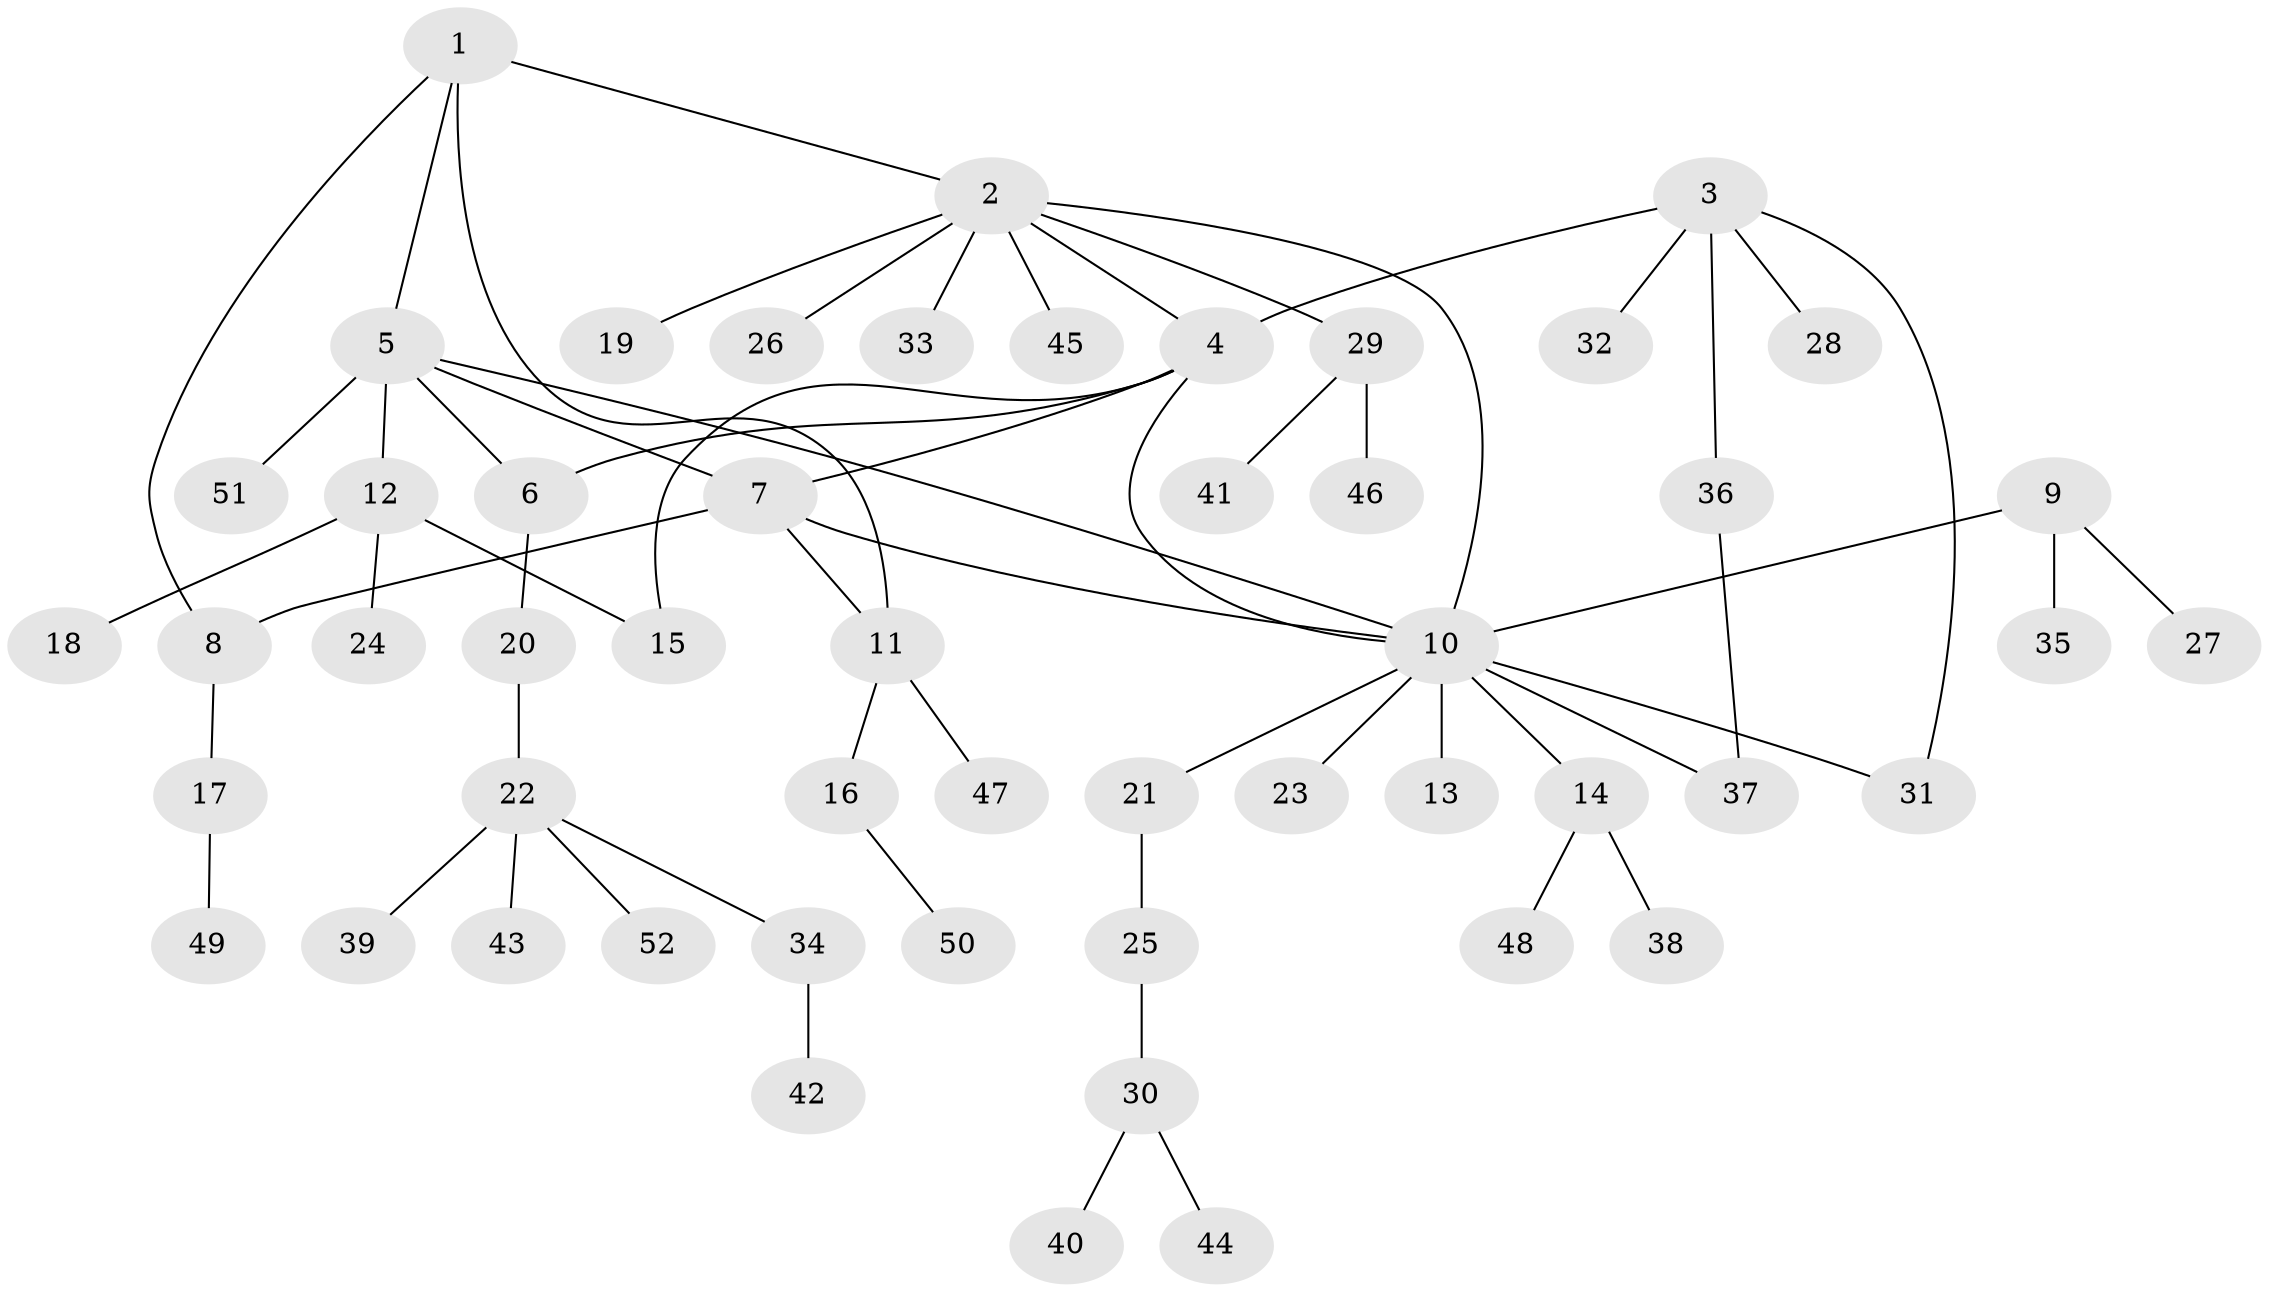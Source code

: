 // Generated by graph-tools (version 1.1) at 2025/26/03/09/25 03:26:36]
// undirected, 52 vertices, 61 edges
graph export_dot {
graph [start="1"]
  node [color=gray90,style=filled];
  1;
  2;
  3;
  4;
  5;
  6;
  7;
  8;
  9;
  10;
  11;
  12;
  13;
  14;
  15;
  16;
  17;
  18;
  19;
  20;
  21;
  22;
  23;
  24;
  25;
  26;
  27;
  28;
  29;
  30;
  31;
  32;
  33;
  34;
  35;
  36;
  37;
  38;
  39;
  40;
  41;
  42;
  43;
  44;
  45;
  46;
  47;
  48;
  49;
  50;
  51;
  52;
  1 -- 2;
  1 -- 5;
  1 -- 8;
  1 -- 11;
  2 -- 4;
  2 -- 10;
  2 -- 19;
  2 -- 26;
  2 -- 29;
  2 -- 33;
  2 -- 45;
  3 -- 4;
  3 -- 28;
  3 -- 31;
  3 -- 32;
  3 -- 36;
  4 -- 6;
  4 -- 7;
  4 -- 10;
  4 -- 15;
  5 -- 6;
  5 -- 7;
  5 -- 10;
  5 -- 12;
  5 -- 51;
  6 -- 20;
  7 -- 8;
  7 -- 10;
  7 -- 11;
  8 -- 17;
  9 -- 10;
  9 -- 27;
  9 -- 35;
  10 -- 13;
  10 -- 14;
  10 -- 21;
  10 -- 23;
  10 -- 31;
  10 -- 37;
  11 -- 16;
  11 -- 47;
  12 -- 15;
  12 -- 18;
  12 -- 24;
  14 -- 38;
  14 -- 48;
  16 -- 50;
  17 -- 49;
  20 -- 22;
  21 -- 25;
  22 -- 34;
  22 -- 39;
  22 -- 43;
  22 -- 52;
  25 -- 30;
  29 -- 41;
  29 -- 46;
  30 -- 40;
  30 -- 44;
  34 -- 42;
  36 -- 37;
}
